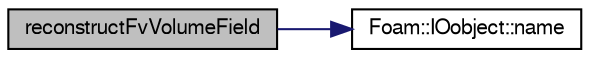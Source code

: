 digraph "reconstructFvVolumeField"
{
  bgcolor="transparent";
  edge [fontname="FreeSans",fontsize="10",labelfontname="FreeSans",labelfontsize="10"];
  node [fontname="FreeSans",fontsize="10",shape=record];
  rankdir="LR";
  Node1 [label="reconstructFvVolumeField",height=0.2,width=0.4,color="black", fillcolor="grey75", style="filled" fontcolor="black"];
  Node1 -> Node2 [color="midnightblue",fontsize="10",style="solid",fontname="FreeSans"];
  Node2 [label="Foam::IOobject::name",height=0.2,width=0.4,color="black",URL="$a01142.html#a75b72488d2e82151b025744974919d5d",tooltip="Return name. "];
}
